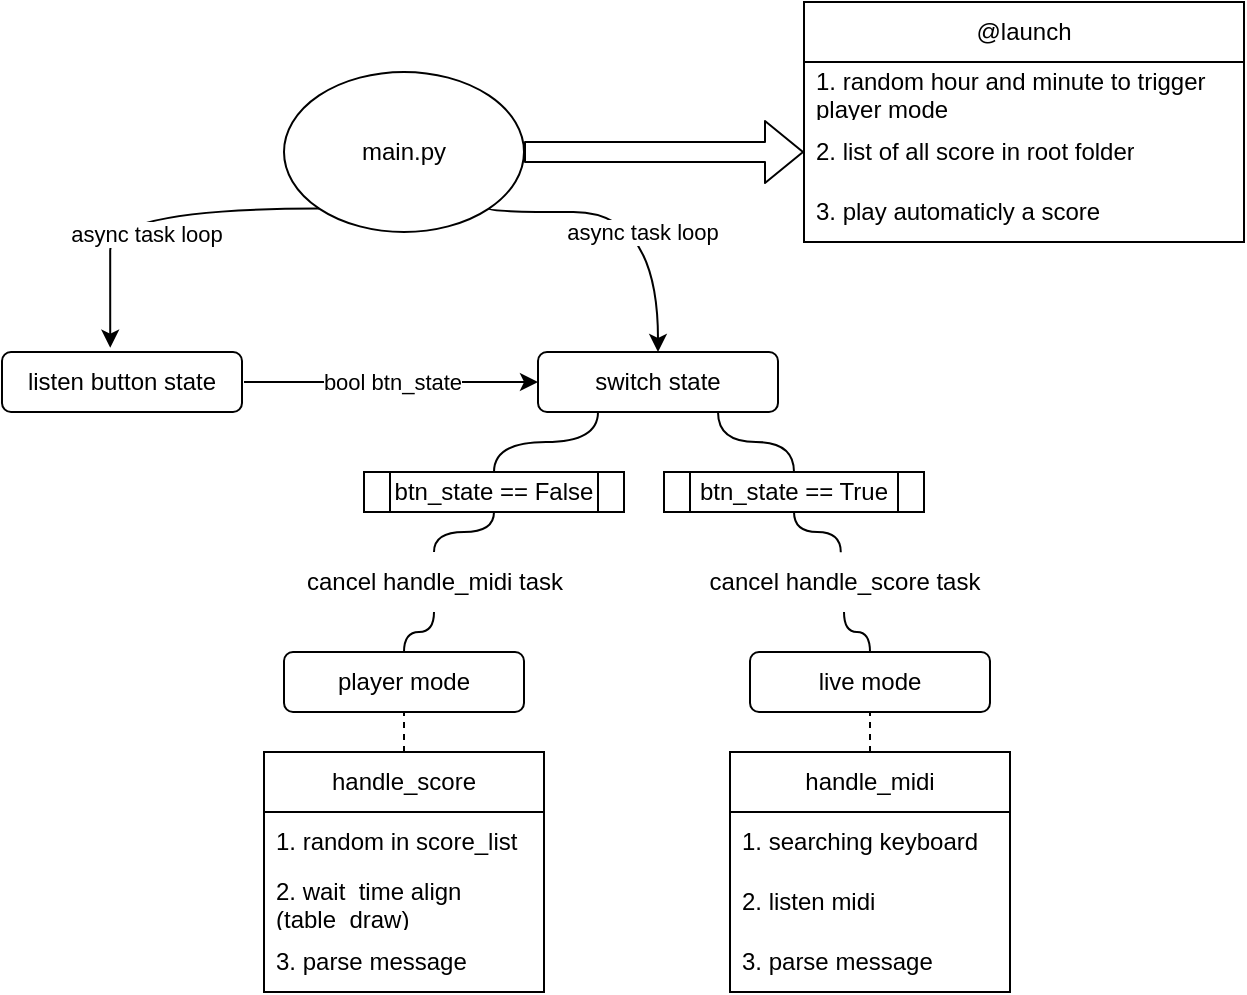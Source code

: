 <mxfile>
    <diagram id="LAvLao4Nt-10mmW9-sN_" name="Page-1">
        <mxGraphModel dx="651" dy="520" grid="1" gridSize="10" guides="1" tooltips="1" connect="1" arrows="1" fold="1" page="1" pageScale="1" pageWidth="827" pageHeight="1169" math="0" shadow="0">
            <root>
                <mxCell id="0"/>
                <mxCell id="1" parent="0"/>
                <mxCell id="9" value="main.py" style="ellipse;whiteSpace=wrap;html=1;" parent="1" vertex="1">
                    <mxGeometry x="190" y="100" width="120" height="80" as="geometry"/>
                </mxCell>
                <mxCell id="14" value="listen button state" style="rounded=1;whiteSpace=wrap;html=1;" parent="1" vertex="1">
                    <mxGeometry x="49" y="240" width="120" height="30" as="geometry"/>
                </mxCell>
                <mxCell id="69" style="edgeStyle=orthogonalEdgeStyle;html=1;exitX=0.75;exitY=1;exitDx=0;exitDy=0;entryX=0.5;entryY=0;entryDx=0;entryDy=0;endArrow=none;endFill=0;curved=1;" parent="1" source="16" target="63" edge="1">
                    <mxGeometry relative="1" as="geometry"/>
                </mxCell>
                <mxCell id="70" style="edgeStyle=orthogonalEdgeStyle;html=1;exitX=0.25;exitY=1;exitDx=0;exitDy=0;entryX=0.5;entryY=0;entryDx=0;entryDy=0;endArrow=none;endFill=0;curved=1;" parent="1" source="16" target="64" edge="1">
                    <mxGeometry relative="1" as="geometry"/>
                </mxCell>
                <mxCell id="16" value="switch state" style="rounded=1;whiteSpace=wrap;html=1;" parent="1" vertex="1">
                    <mxGeometry x="317" y="240" width="120" height="30" as="geometry"/>
                </mxCell>
                <mxCell id="74" style="edgeStyle=orthogonalEdgeStyle;html=1;exitX=0.5;exitY=0;exitDx=0;exitDy=0;endArrow=none;endFill=0;curved=1;" parent="1" source="17" target="66" edge="1">
                    <mxGeometry relative="1" as="geometry">
                        <mxPoint x="390.059" y="370" as="targetPoint"/>
                    </mxGeometry>
                </mxCell>
                <mxCell id="17" value="live mode" style="rounded=1;whiteSpace=wrap;html=1;" parent="1" vertex="1">
                    <mxGeometry x="423" y="390" width="120" height="30" as="geometry"/>
                </mxCell>
                <mxCell id="72" style="edgeStyle=orthogonalEdgeStyle;html=1;exitX=0.5;exitY=0;exitDx=0;exitDy=0;endArrow=none;endFill=0;curved=1;" parent="1" source="18" target="68" edge="1">
                    <mxGeometry relative="1" as="geometry">
                        <mxPoint x="326.58" y="369.28" as="targetPoint"/>
                    </mxGeometry>
                </mxCell>
                <mxCell id="18" value="player mode" style="rounded=1;whiteSpace=wrap;html=1;" parent="1" vertex="1">
                    <mxGeometry x="190" y="390" width="120" height="30" as="geometry"/>
                </mxCell>
                <mxCell id="19" value="handle_midi" style="swimlane;fontStyle=0;childLayout=stackLayout;horizontal=1;startSize=30;horizontalStack=0;resizeParent=1;resizeParentMax=0;resizeLast=0;collapsible=1;marginBottom=0;whiteSpace=wrap;html=1;" parent="1" vertex="1">
                    <mxGeometry x="413" y="440" width="140" height="120" as="geometry"/>
                </mxCell>
                <mxCell id="20" value="1. searching keyboard" style="text;strokeColor=none;fillColor=none;align=left;verticalAlign=middle;spacingLeft=4;spacingRight=4;overflow=hidden;points=[[0,0.5],[1,0.5]];portConstraint=eastwest;rotatable=0;whiteSpace=wrap;html=1;" parent="19" vertex="1">
                    <mxGeometry y="30" width="140" height="30" as="geometry"/>
                </mxCell>
                <mxCell id="21" value="2. listen midi" style="text;strokeColor=none;fillColor=none;align=left;verticalAlign=middle;spacingLeft=4;spacingRight=4;overflow=hidden;points=[[0,0.5],[1,0.5]];portConstraint=eastwest;rotatable=0;whiteSpace=wrap;html=1;" parent="19" vertex="1">
                    <mxGeometry y="60" width="140" height="30" as="geometry"/>
                </mxCell>
                <mxCell id="22" value="3. parse message" style="text;strokeColor=none;fillColor=none;align=left;verticalAlign=middle;spacingLeft=4;spacingRight=4;overflow=hidden;points=[[0,0.5],[1,0.5]];portConstraint=eastwest;rotatable=0;whiteSpace=wrap;html=1;" parent="19" vertex="1">
                    <mxGeometry y="90" width="140" height="30" as="geometry"/>
                </mxCell>
                <mxCell id="23" value="handle_score" style="swimlane;fontStyle=0;childLayout=stackLayout;horizontal=1;startSize=30;horizontalStack=0;resizeParent=1;resizeParentMax=0;resizeLast=0;collapsible=1;marginBottom=0;whiteSpace=wrap;html=1;" parent="1" vertex="1">
                    <mxGeometry x="180" y="440" width="140" height="120" as="geometry"/>
                </mxCell>
                <mxCell id="24" value="1. random in score_list" style="text;strokeColor=none;fillColor=none;align=left;verticalAlign=middle;spacingLeft=4;spacingRight=4;overflow=hidden;points=[[0,0.5],[1,0.5]];portConstraint=eastwest;rotatable=0;whiteSpace=wrap;html=1;" parent="23" vertex="1">
                    <mxGeometry y="30" width="140" height="30" as="geometry"/>
                </mxCell>
                <mxCell id="25" value="2. wait&amp;nbsp; time align (table_draw)" style="text;strokeColor=none;fillColor=none;align=left;verticalAlign=middle;spacingLeft=4;spacingRight=4;overflow=hidden;points=[[0,0.5],[1,0.5]];portConstraint=eastwest;rotatable=0;whiteSpace=wrap;html=1;" parent="23" vertex="1">
                    <mxGeometry y="60" width="140" height="30" as="geometry"/>
                </mxCell>
                <mxCell id="26" value="3. parse message" style="text;strokeColor=none;fillColor=none;align=left;verticalAlign=middle;spacingLeft=4;spacingRight=4;overflow=hidden;points=[[0,0.5],[1,0.5]];portConstraint=eastwest;rotatable=0;whiteSpace=wrap;html=1;" parent="23" vertex="1">
                    <mxGeometry y="90" width="140" height="30" as="geometry"/>
                </mxCell>
                <mxCell id="30" value="@launch" style="swimlane;fontStyle=0;childLayout=stackLayout;horizontal=1;startSize=30;horizontalStack=0;resizeParent=1;resizeParentMax=0;resizeLast=0;collapsible=1;marginBottom=0;whiteSpace=wrap;html=1;swimlaneLine=1;resizeHeight=1;" parent="1" vertex="1">
                    <mxGeometry x="450" y="65" width="220" height="120" as="geometry">
                        <mxRectangle x="450" y="65" width="90" height="30" as="alternateBounds"/>
                    </mxGeometry>
                </mxCell>
                <mxCell id="31" value="1. random hour and minute to trigger player mode" style="text;strokeColor=none;fillColor=none;align=left;verticalAlign=middle;spacingLeft=4;spacingRight=4;overflow=hidden;points=[[0,0.5],[1,0.5]];portConstraint=eastwest;rotatable=0;whiteSpace=wrap;html=1;" parent="30" vertex="1">
                    <mxGeometry y="30" width="220" height="30" as="geometry"/>
                </mxCell>
                <mxCell id="32" value="2. list of all score in root folder" style="text;strokeColor=none;fillColor=none;align=left;verticalAlign=middle;spacingLeft=4;spacingRight=4;overflow=hidden;points=[[0,0.5],[1,0.5]];portConstraint=eastwest;rotatable=0;whiteSpace=wrap;html=1;" parent="30" vertex="1">
                    <mxGeometry y="60" width="220" height="30" as="geometry"/>
                </mxCell>
                <mxCell id="33" value="3. play automaticly a score" style="text;strokeColor=none;fillColor=none;align=left;verticalAlign=middle;spacingLeft=4;spacingRight=4;overflow=hidden;points=[[0,0.5],[1,0.5]];portConstraint=eastwest;rotatable=0;whiteSpace=wrap;html=1;" parent="30" vertex="1">
                    <mxGeometry y="90" width="220" height="30" as="geometry"/>
                </mxCell>
                <mxCell id="34" value="" style="endArrow=none;dashed=1;html=1;entryX=0.5;entryY=1;entryDx=0;entryDy=0;exitX=0.5;exitY=0;exitDx=0;exitDy=0;" parent="1" source="19" target="17" edge="1">
                    <mxGeometry width="50" height="50" relative="1" as="geometry">
                        <mxPoint x="479" y="440" as="sourcePoint"/>
                        <mxPoint x="529" y="390" as="targetPoint"/>
                    </mxGeometry>
                </mxCell>
                <mxCell id="35" value="" style="endArrow=none;dashed=1;html=1;entryX=0.5;entryY=1;entryDx=0;entryDy=0;" parent="1" source="23" target="18" edge="1">
                    <mxGeometry width="50" height="50" relative="1" as="geometry">
                        <mxPoint x="442" y="450" as="sourcePoint"/>
                        <mxPoint x="492" y="400" as="targetPoint"/>
                    </mxGeometry>
                </mxCell>
                <mxCell id="45" value="" style="endArrow=classic;html=1;entryX=0;entryY=0.5;entryDx=0;entryDy=0;" parent="1" target="16" edge="1">
                    <mxGeometry relative="1" as="geometry">
                        <mxPoint x="170" y="255" as="sourcePoint"/>
                        <mxPoint x="320" y="290" as="targetPoint"/>
                    </mxGeometry>
                </mxCell>
                <mxCell id="46" value="bool btn_state" style="edgeLabel;resizable=0;html=1;align=center;verticalAlign=middle;" parent="45" connectable="0" vertex="1">
                    <mxGeometry relative="1" as="geometry"/>
                </mxCell>
                <mxCell id="49" value="" style="endArrow=classic;html=1;entryX=0.451;entryY=-0.072;entryDx=0;entryDy=0;exitX=0;exitY=1;exitDx=0;exitDy=0;entryPerimeter=0;edgeStyle=orthogonalEdgeStyle;curved=1;" parent="1" source="9" target="14" edge="1">
                    <mxGeometry relative="1" as="geometry">
                        <mxPoint x="180.0" y="265" as="sourcePoint"/>
                        <mxPoint x="327" y="265" as="targetPoint"/>
                    </mxGeometry>
                </mxCell>
                <mxCell id="50" value="async task loop" style="edgeLabel;resizable=0;html=1;align=center;verticalAlign=middle;" parent="49" connectable="0" vertex="1">
                    <mxGeometry relative="1" as="geometry">
                        <mxPoint y="12" as="offset"/>
                    </mxGeometry>
                </mxCell>
                <mxCell id="51" value="" style="endArrow=classic;html=1;entryX=0.5;entryY=0;entryDx=0;entryDy=0;exitX=1;exitY=1;exitDx=0;exitDy=0;edgeStyle=orthogonalEdgeStyle;curved=1;" parent="1" source="9" target="16" edge="1">
                    <mxGeometry relative="1" as="geometry">
                        <mxPoint x="177.574" y="178.284" as="sourcePoint"/>
                        <mxPoint x="113.12" y="247.84" as="targetPoint"/>
                        <Array as="points">
                            <mxPoint x="292" y="170"/>
                            <mxPoint x="377" y="170"/>
                        </Array>
                    </mxGeometry>
                </mxCell>
                <mxCell id="52" value="async task loop" style="edgeLabel;resizable=0;html=1;align=center;verticalAlign=middle;" parent="51" connectable="0" vertex="1">
                    <mxGeometry relative="1" as="geometry">
                        <mxPoint y="10" as="offset"/>
                    </mxGeometry>
                </mxCell>
                <mxCell id="53" value="" style="shape=flexArrow;endArrow=classic;html=1;curved=1;entryX=0;entryY=0.5;entryDx=0;entryDy=0;exitX=1;exitY=0.5;exitDx=0;exitDy=0;" parent="1" source="9" target="32" edge="1">
                    <mxGeometry width="50" height="50" relative="1" as="geometry">
                        <mxPoint x="440" y="240" as="sourcePoint"/>
                        <mxPoint x="490" y="190" as="targetPoint"/>
                    </mxGeometry>
                </mxCell>
                <mxCell id="73" style="edgeStyle=orthogonalEdgeStyle;html=1;exitX=0.5;exitY=1;exitDx=0;exitDy=0;entryX=0.49;entryY=0.003;entryDx=0;entryDy=0;entryPerimeter=0;endArrow=none;endFill=0;curved=1;" parent="1" source="63" target="66" edge="1">
                    <mxGeometry relative="1" as="geometry"/>
                </mxCell>
                <mxCell id="63" value="btn_state == True" style="shape=process;whiteSpace=wrap;html=1;backgroundOutline=1;" parent="1" vertex="1">
                    <mxGeometry x="380" y="300" width="130" height="20" as="geometry"/>
                </mxCell>
                <mxCell id="71" style="edgeStyle=orthogonalEdgeStyle;html=1;exitX=0.5;exitY=1;exitDx=0;exitDy=0;endArrow=none;endFill=0;curved=1;" parent="1" source="64" target="68" edge="1">
                    <mxGeometry relative="1" as="geometry"/>
                </mxCell>
                <mxCell id="64" value="btn_state == False" style="shape=process;whiteSpace=wrap;html=1;backgroundOutline=1;" parent="1" vertex="1">
                    <mxGeometry x="230" y="300" width="130" height="20" as="geometry"/>
                </mxCell>
                <mxCell id="66" value="cancel handle_score task" style="text;html=1;align=center;verticalAlign=middle;resizable=0;points=[];autosize=1;strokeColor=none;fillColor=none;" parent="1" vertex="1">
                    <mxGeometry x="390" y="340" width="160" height="30" as="geometry"/>
                </mxCell>
                <mxCell id="68" value="cancel handle_midi task" style="text;html=1;align=center;verticalAlign=middle;resizable=0;points=[];autosize=1;strokeColor=none;fillColor=none;" parent="1" vertex="1">
                    <mxGeometry x="190" y="340" width="150" height="30" as="geometry"/>
                </mxCell>
            </root>
        </mxGraphModel>
    </diagram>
</mxfile>